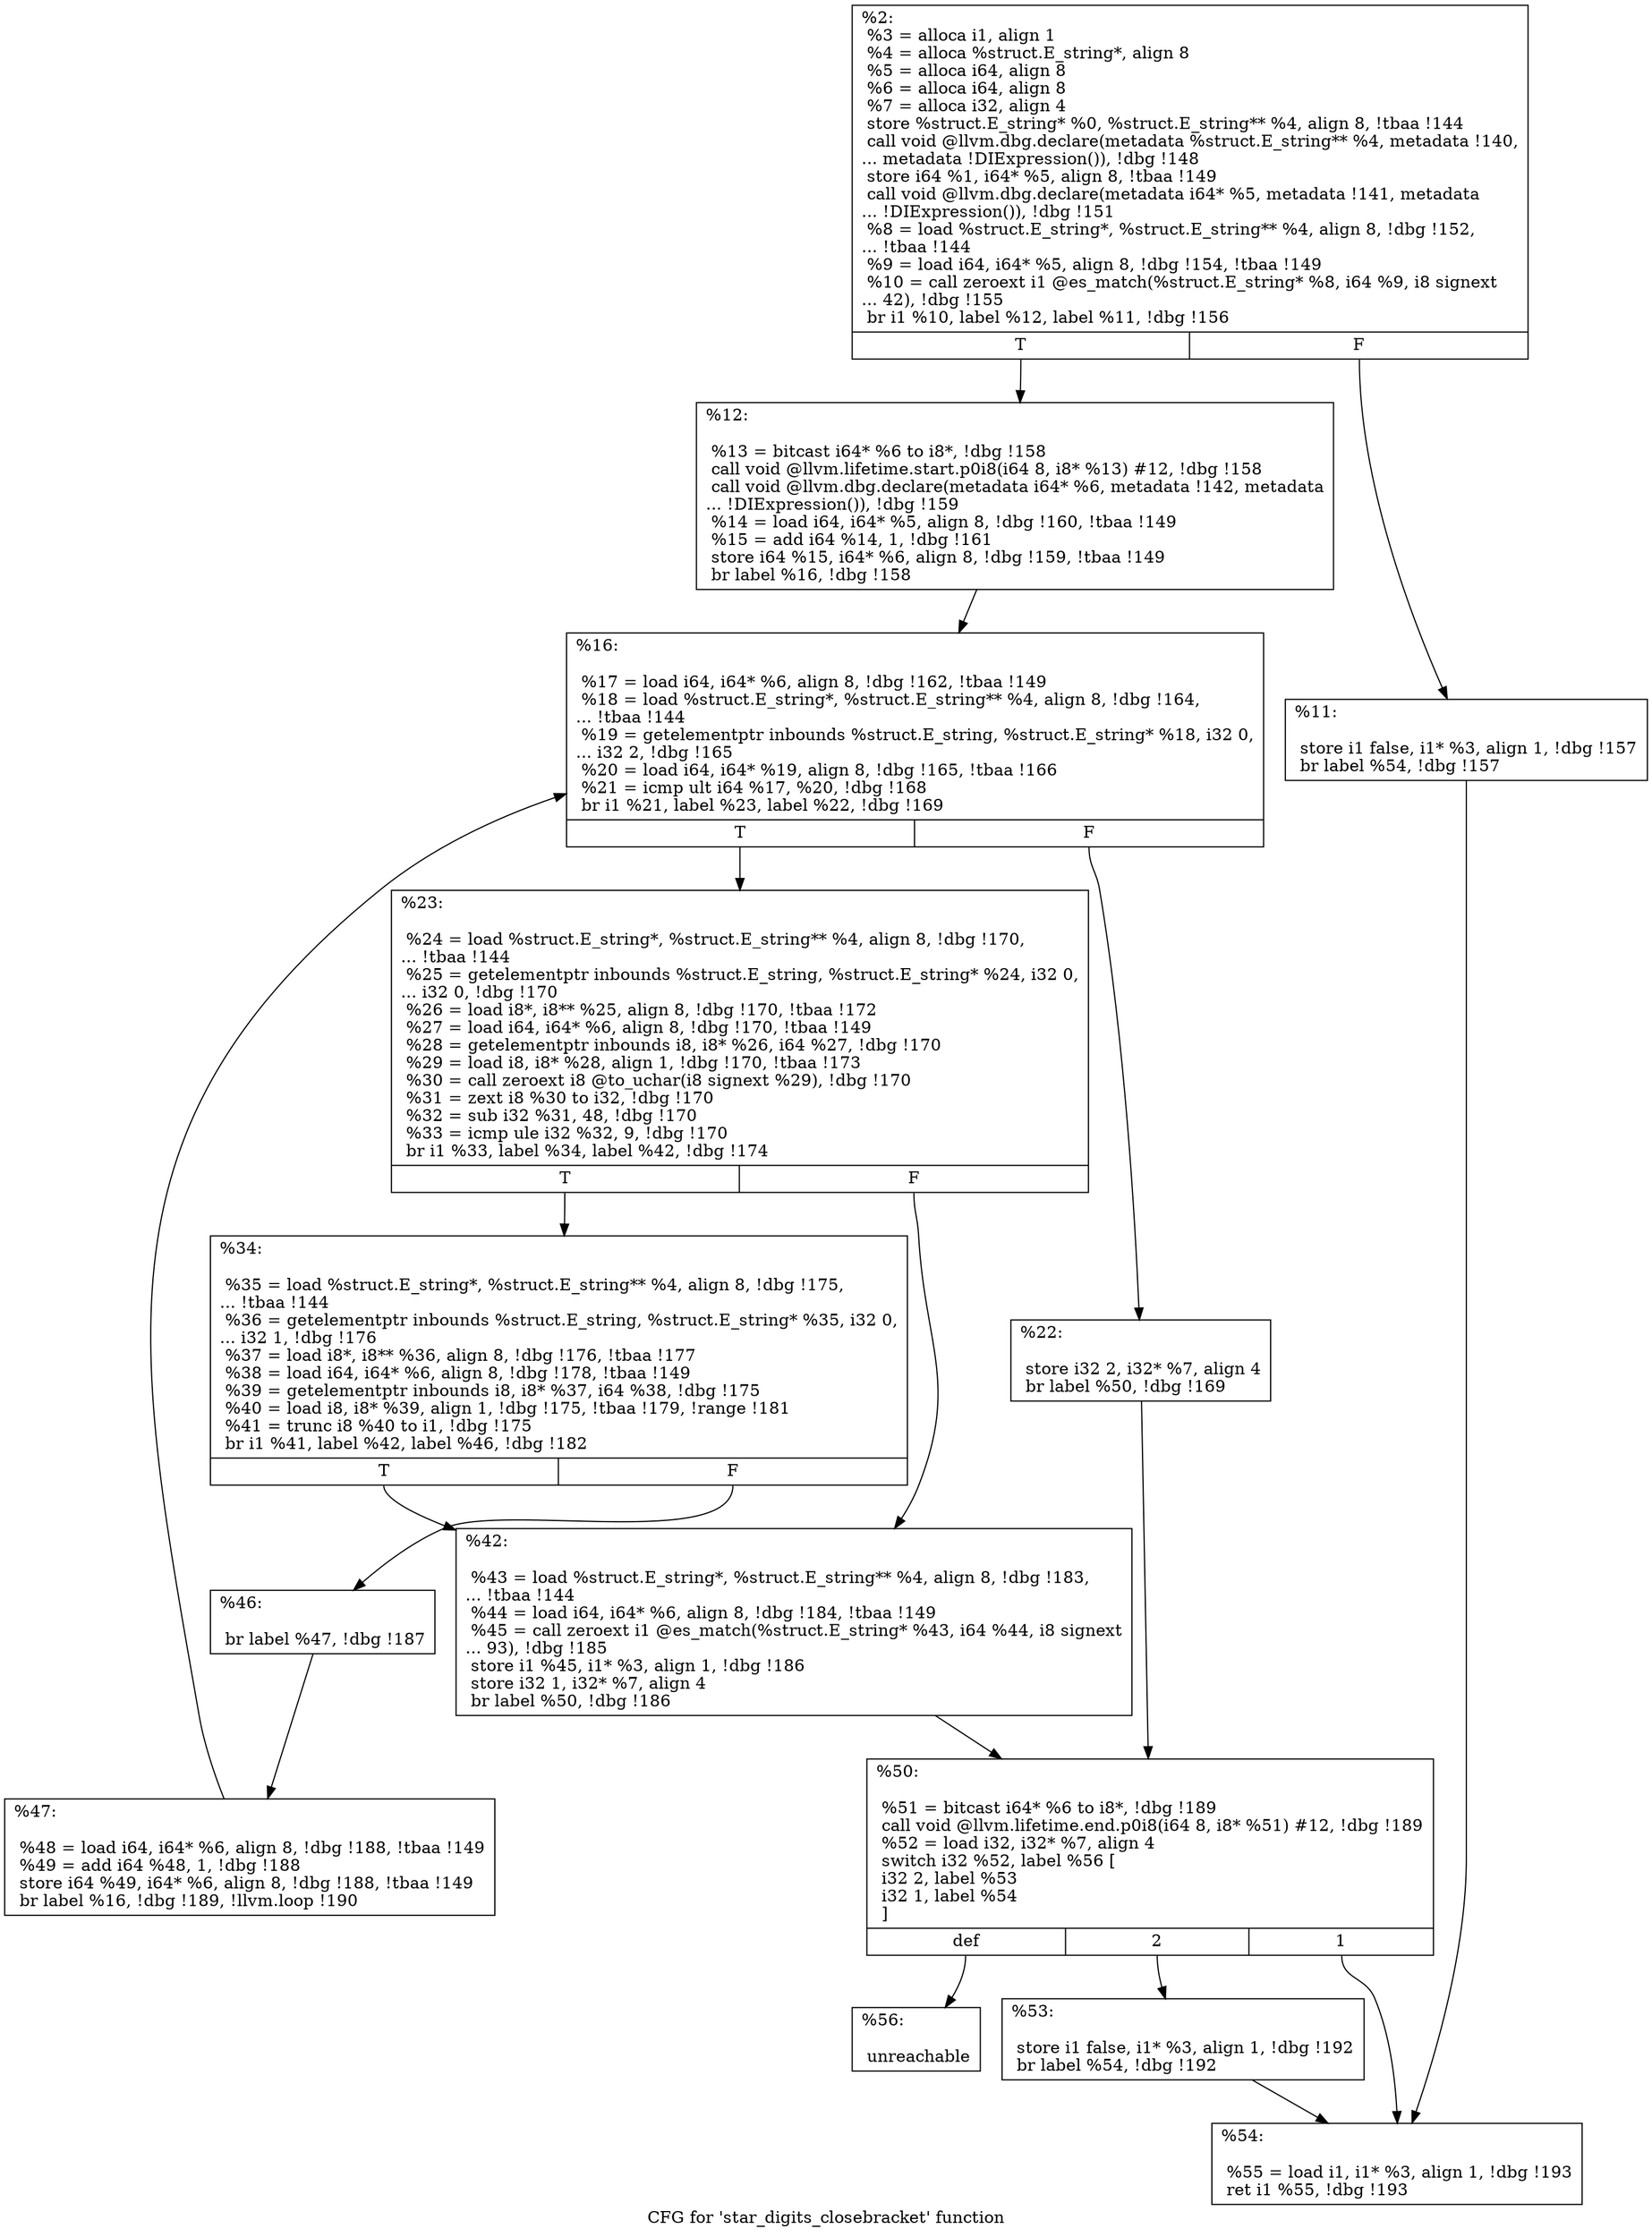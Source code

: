 digraph "CFG for 'star_digits_closebracket' function" {
	label="CFG for 'star_digits_closebracket' function";

	Node0x139f8b0 [shape=record,label="{%2:\l  %3 = alloca i1, align 1\l  %4 = alloca %struct.E_string*, align 8\l  %5 = alloca i64, align 8\l  %6 = alloca i64, align 8\l  %7 = alloca i32, align 4\l  store %struct.E_string* %0, %struct.E_string** %4, align 8, !tbaa !144\l  call void @llvm.dbg.declare(metadata %struct.E_string** %4, metadata !140,\l... metadata !DIExpression()), !dbg !148\l  store i64 %1, i64* %5, align 8, !tbaa !149\l  call void @llvm.dbg.declare(metadata i64* %5, metadata !141, metadata\l... !DIExpression()), !dbg !151\l  %8 = load %struct.E_string*, %struct.E_string** %4, align 8, !dbg !152,\l... !tbaa !144\l  %9 = load i64, i64* %5, align 8, !dbg !154, !tbaa !149\l  %10 = call zeroext i1 @es_match(%struct.E_string* %8, i64 %9, i8 signext\l... 42), !dbg !155\l  br i1 %10, label %12, label %11, !dbg !156\l|{<s0>T|<s1>F}}"];
	Node0x139f8b0:s0 -> Node0x13a2c30;
	Node0x139f8b0:s1 -> Node0x13a2be0;
	Node0x13a2be0 [shape=record,label="{%11:\l\l  store i1 false, i1* %3, align 1, !dbg !157\l  br label %54, !dbg !157\l}"];
	Node0x13a2be0 -> Node0x13a2f50;
	Node0x13a2c30 [shape=record,label="{%12:\l\l  %13 = bitcast i64* %6 to i8*, !dbg !158\l  call void @llvm.lifetime.start.p0i8(i64 8, i8* %13) #12, !dbg !158\l  call void @llvm.dbg.declare(metadata i64* %6, metadata !142, metadata\l... !DIExpression()), !dbg !159\l  %14 = load i64, i64* %5, align 8, !dbg !160, !tbaa !149\l  %15 = add i64 %14, 1, !dbg !161\l  store i64 %15, i64* %6, align 8, !dbg !159, !tbaa !149\l  br label %16, !dbg !158\l}"];
	Node0x13a2c30 -> Node0x13a2c80;
	Node0x13a2c80 [shape=record,label="{%16:\l\l  %17 = load i64, i64* %6, align 8, !dbg !162, !tbaa !149\l  %18 = load %struct.E_string*, %struct.E_string** %4, align 8, !dbg !164,\l... !tbaa !144\l  %19 = getelementptr inbounds %struct.E_string, %struct.E_string* %18, i32 0,\l... i32 2, !dbg !165\l  %20 = load i64, i64* %19, align 8, !dbg !165, !tbaa !166\l  %21 = icmp ult i64 %17, %20, !dbg !168\l  br i1 %21, label %23, label %22, !dbg !169\l|{<s0>T|<s1>F}}"];
	Node0x13a2c80:s0 -> Node0x13a2d20;
	Node0x13a2c80:s1 -> Node0x13a2cd0;
	Node0x13a2cd0 [shape=record,label="{%22:\l\l  store i32 2, i32* %7, align 4\l  br label %50, !dbg !169\l}"];
	Node0x13a2cd0 -> Node0x13a2eb0;
	Node0x13a2d20 [shape=record,label="{%23:\l\l  %24 = load %struct.E_string*, %struct.E_string** %4, align 8, !dbg !170,\l... !tbaa !144\l  %25 = getelementptr inbounds %struct.E_string, %struct.E_string* %24, i32 0,\l... i32 0, !dbg !170\l  %26 = load i8*, i8** %25, align 8, !dbg !170, !tbaa !172\l  %27 = load i64, i64* %6, align 8, !dbg !170, !tbaa !149\l  %28 = getelementptr inbounds i8, i8* %26, i64 %27, !dbg !170\l  %29 = load i8, i8* %28, align 1, !dbg !170, !tbaa !173\l  %30 = call zeroext i8 @to_uchar(i8 signext %29), !dbg !170\l  %31 = zext i8 %30 to i32, !dbg !170\l  %32 = sub i32 %31, 48, !dbg !170\l  %33 = icmp ule i32 %32, 9, !dbg !170\l  br i1 %33, label %34, label %42, !dbg !174\l|{<s0>T|<s1>F}}"];
	Node0x13a2d20:s0 -> Node0x13a2d70;
	Node0x13a2d20:s1 -> Node0x13a2dc0;
	Node0x13a2d70 [shape=record,label="{%34:\l\l  %35 = load %struct.E_string*, %struct.E_string** %4, align 8, !dbg !175,\l... !tbaa !144\l  %36 = getelementptr inbounds %struct.E_string, %struct.E_string* %35, i32 0,\l... i32 1, !dbg !176\l  %37 = load i8*, i8** %36, align 8, !dbg !176, !tbaa !177\l  %38 = load i64, i64* %6, align 8, !dbg !178, !tbaa !149\l  %39 = getelementptr inbounds i8, i8* %37, i64 %38, !dbg !175\l  %40 = load i8, i8* %39, align 1, !dbg !175, !tbaa !179, !range !181\l  %41 = trunc i8 %40 to i1, !dbg !175\l  br i1 %41, label %42, label %46, !dbg !182\l|{<s0>T|<s1>F}}"];
	Node0x13a2d70:s0 -> Node0x13a2dc0;
	Node0x13a2d70:s1 -> Node0x13a2e10;
	Node0x13a2dc0 [shape=record,label="{%42:\l\l  %43 = load %struct.E_string*, %struct.E_string** %4, align 8, !dbg !183,\l... !tbaa !144\l  %44 = load i64, i64* %6, align 8, !dbg !184, !tbaa !149\l  %45 = call zeroext i1 @es_match(%struct.E_string* %43, i64 %44, i8 signext\l... 93), !dbg !185\l  store i1 %45, i1* %3, align 1, !dbg !186\l  store i32 1, i32* %7, align 4\l  br label %50, !dbg !186\l}"];
	Node0x13a2dc0 -> Node0x13a2eb0;
	Node0x13a2e10 [shape=record,label="{%46:\l\l  br label %47, !dbg !187\l}"];
	Node0x13a2e10 -> Node0x13a2e60;
	Node0x13a2e60 [shape=record,label="{%47:\l\l  %48 = load i64, i64* %6, align 8, !dbg !188, !tbaa !149\l  %49 = add i64 %48, 1, !dbg !188\l  store i64 %49, i64* %6, align 8, !dbg !188, !tbaa !149\l  br label %16, !dbg !189, !llvm.loop !190\l}"];
	Node0x13a2e60 -> Node0x13a2c80;
	Node0x13a2eb0 [shape=record,label="{%50:\l\l  %51 = bitcast i64* %6 to i8*, !dbg !189\l  call void @llvm.lifetime.end.p0i8(i64 8, i8* %51) #12, !dbg !189\l  %52 = load i32, i32* %7, align 4\l  switch i32 %52, label %56 [\l    i32 2, label %53\l    i32 1, label %54\l  ]\l|{<s0>def|<s1>2|<s2>1}}"];
	Node0x13a2eb0:s0 -> Node0x13a2fa0;
	Node0x13a2eb0:s1 -> Node0x13a2f00;
	Node0x13a2eb0:s2 -> Node0x13a2f50;
	Node0x13a2f00 [shape=record,label="{%53:\l\l  store i1 false, i1* %3, align 1, !dbg !192\l  br label %54, !dbg !192\l}"];
	Node0x13a2f00 -> Node0x13a2f50;
	Node0x13a2f50 [shape=record,label="{%54:\l\l  %55 = load i1, i1* %3, align 1, !dbg !193\l  ret i1 %55, !dbg !193\l}"];
	Node0x13a2fa0 [shape=record,label="{%56:\l\l  unreachable\l}"];
}
